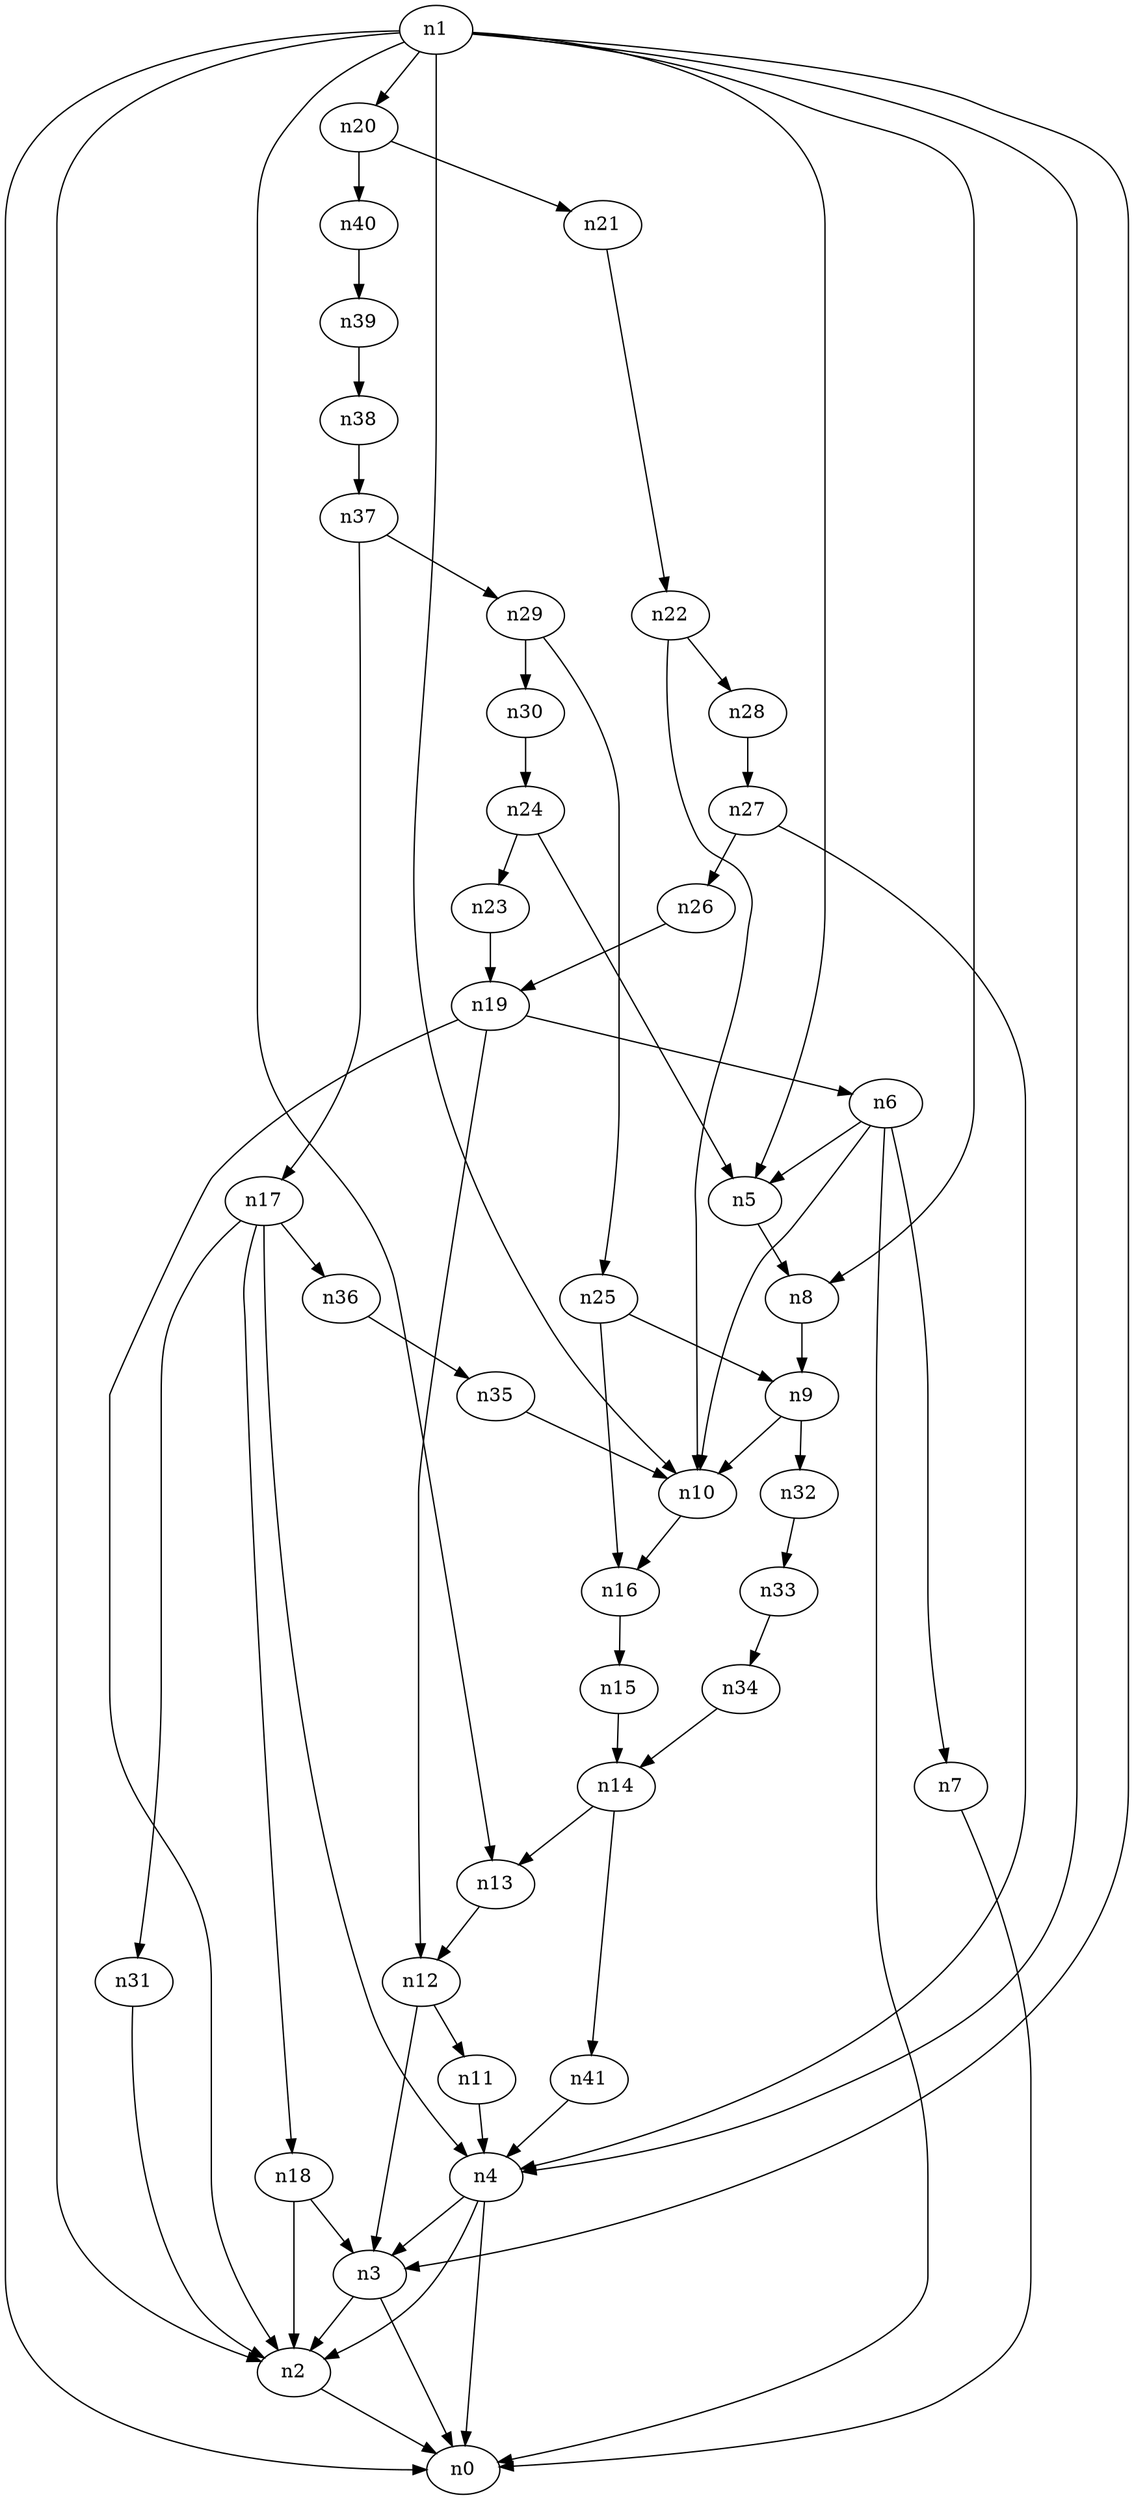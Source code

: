 digraph G {
	n1 -> n0	 [_graphml_id=e0];
	n1 -> n2	 [_graphml_id=e1];
	n1 -> n3	 [_graphml_id=e6];
	n1 -> n4	 [_graphml_id=e9];
	n1 -> n5	 [_graphml_id=e10];
	n1 -> n8	 [_graphml_id=e15];
	n1 -> n10	 [_graphml_id=e44];
	n1 -> n13	 [_graphml_id=e22];
	n1 -> n20	 [_graphml_id=e35];
	n2 -> n0	 [_graphml_id=e5];
	n3 -> n0	 [_graphml_id=e8];
	n3 -> n2	 [_graphml_id=e2];
	n4 -> n0	 [_graphml_id=e4];
	n4 -> n2	 [_graphml_id=e7];
	n4 -> n3	 [_graphml_id=e3];
	n5 -> n8	 [_graphml_id=e24];
	n6 -> n0	 [_graphml_id=e12];
	n6 -> n5	 [_graphml_id=e11];
	n6 -> n7	 [_graphml_id=e13];
	n6 -> n10	 [_graphml_id=e18];
	n7 -> n0	 [_graphml_id=e14];
	n8 -> n9	 [_graphml_id=e16];
	n9 -> n10	 [_graphml_id=e17];
	n9 -> n32	 [_graphml_id=e55];
	n10 -> n16	 [_graphml_id=e28];
	n11 -> n4	 [_graphml_id=e19];
	n12 -> n3	 [_graphml_id=e21];
	n12 -> n11	 [_graphml_id=e20];
	n13 -> n12	 [_graphml_id=e23];
	n14 -> n13	 [_graphml_id=e25];
	n14 -> n41	 [_graphml_id=e69];
	n15 -> n14	 [_graphml_id=e26];
	n16 -> n15	 [_graphml_id=e27];
	n17 -> n4	 [_graphml_id=e29];
	n17 -> n18	 [_graphml_id=e30];
	n17 -> n31	 [_graphml_id=e53];
	n17 -> n36	 [_graphml_id=e61];
	n18 -> n2	 [_graphml_id=e31];
	n18 -> n3	 [_graphml_id=e34];
	n19 -> n2	 [_graphml_id=e54];
	n19 -> n6	 [_graphml_id=e33];
	n19 -> n12	 [_graphml_id=e32];
	n20 -> n21	 [_graphml_id=e36];
	n20 -> n40	 [_graphml_id=e68];
	n21 -> n22	 [_graphml_id=e37];
	n22 -> n10	 [_graphml_id=e38];
	n22 -> n28	 [_graphml_id=e48];
	n23 -> n19	 [_graphml_id=e39];
	n24 -> n5	 [_graphml_id=e41];
	n24 -> n23	 [_graphml_id=e40];
	n25 -> n9	 [_graphml_id=e42];
	n25 -> n16	 [_graphml_id=e43];
	n26 -> n19	 [_graphml_id=e45];
	n27 -> n4	 [_graphml_id=e64];
	n27 -> n26	 [_graphml_id=e46];
	n28 -> n27	 [_graphml_id=e47];
	n29 -> n25	 [_graphml_id=e49];
	n29 -> n30	 [_graphml_id=e50];
	n30 -> n24	 [_graphml_id=e51];
	n31 -> n2	 [_graphml_id=e52];
	n32 -> n33	 [_graphml_id=e56];
	n33 -> n34	 [_graphml_id=e57];
	n34 -> n14	 [_graphml_id=e58];
	n35 -> n10	 [_graphml_id=e59];
	n36 -> n35	 [_graphml_id=e60];
	n37 -> n17	 [_graphml_id=e62];
	n37 -> n29	 [_graphml_id=e63];
	n38 -> n37	 [_graphml_id=e65];
	n39 -> n38	 [_graphml_id=e66];
	n40 -> n39	 [_graphml_id=e67];
	n41 -> n4	 [_graphml_id=e70];
}
